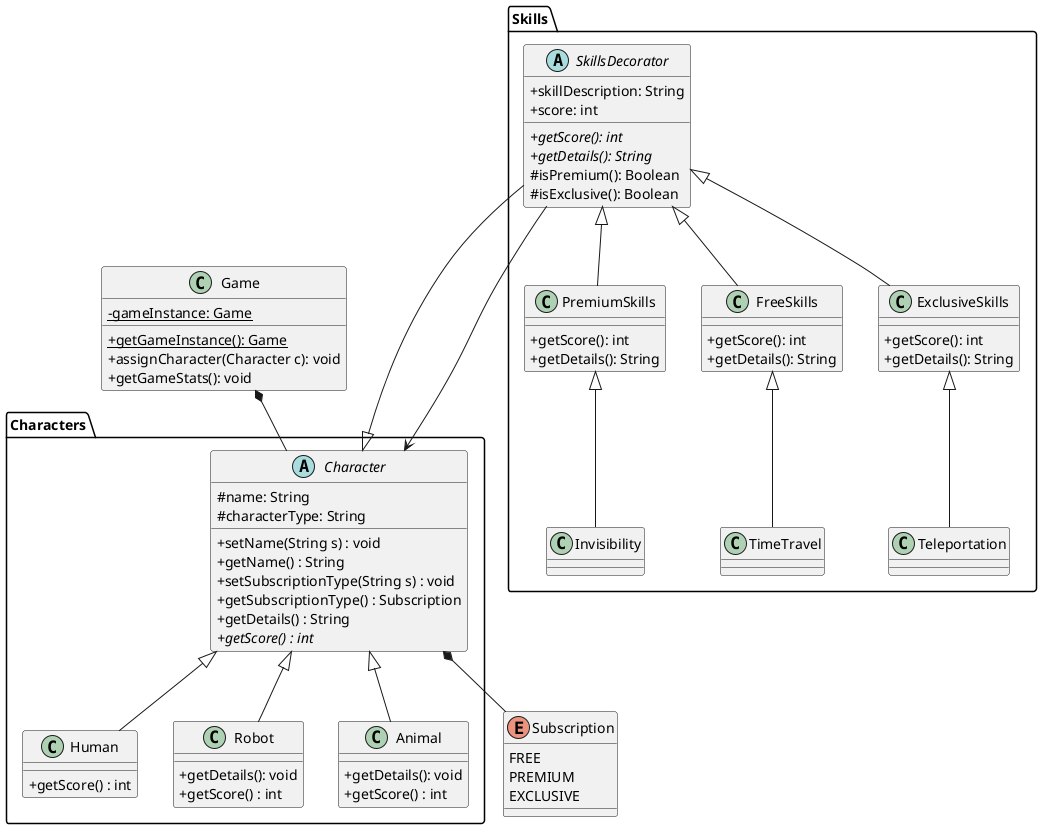 @startuml
skinParam classAttributeIconSize 0

class Game{
{static} -gameInstance: Game
{static} +getGameInstance(): Game
+assignCharacter(Character c): void
+getGameStats(): void

}

Game *-- Characters.Character

abstract class Characters.Character{
    #name: String
    #characterType: String

    +setName(String s) : void
    +getName() : String
    +setSubscriptionType(String s) : void
    +getSubscriptionType() : Subscription
    +getDetails() : String
    {abstract} +getScore() : int
}


abstract class Skills.SkillsDecorator{
    +skillDescription: String
    +score: int

    +{abstract} getScore(): int
    +{abstract} getDetails(): String
    #isPremium(): Boolean
    #isExclusive(): Boolean
}

class Skills.PremiumSkills{
    + getScore(): int
    +getDetails(): String
}

class Skills.FreeSkills{
    + getScore(): int
    +getDetails(): String
}

class Skills.ExclusiveSkills{
    + getScore(): int
    +getDetails(): String
}

Characters.Character <|-- Skills.SkillsDecorator
Skills.SkillsDecorator ---> Characters.Character

class Characters.Human{
    + getScore() : int
}

class Characters.Robot{
    + getDetails(): void
    + getScore() : int
}

class Characters.Animal{
    + getDetails(): void
    + getScore() : int
}

enum Subscription{
FREE
PREMIUM
EXCLUSIVE
}

Characters.Character *-- Subscription


Characters.Character <|-- Characters.Human
Characters.Character <|-- Characters.Robot
Characters.Character <|-- Characters.Animal

Skills.SkillsDecorator <|-- Skills.PremiumSkills
Skills.SkillsDecorator <|-- Skills.ExclusiveSkills
Skills.SkillsDecorator <|-- Skills.FreeSkills

Skills.ExclusiveSkills <|-- Skills.Teleportation
Skills.FreeSkills <|-- Skills.TimeTravel
Skills.PremiumSkills <|-- Skills.Invisibility



@enduml